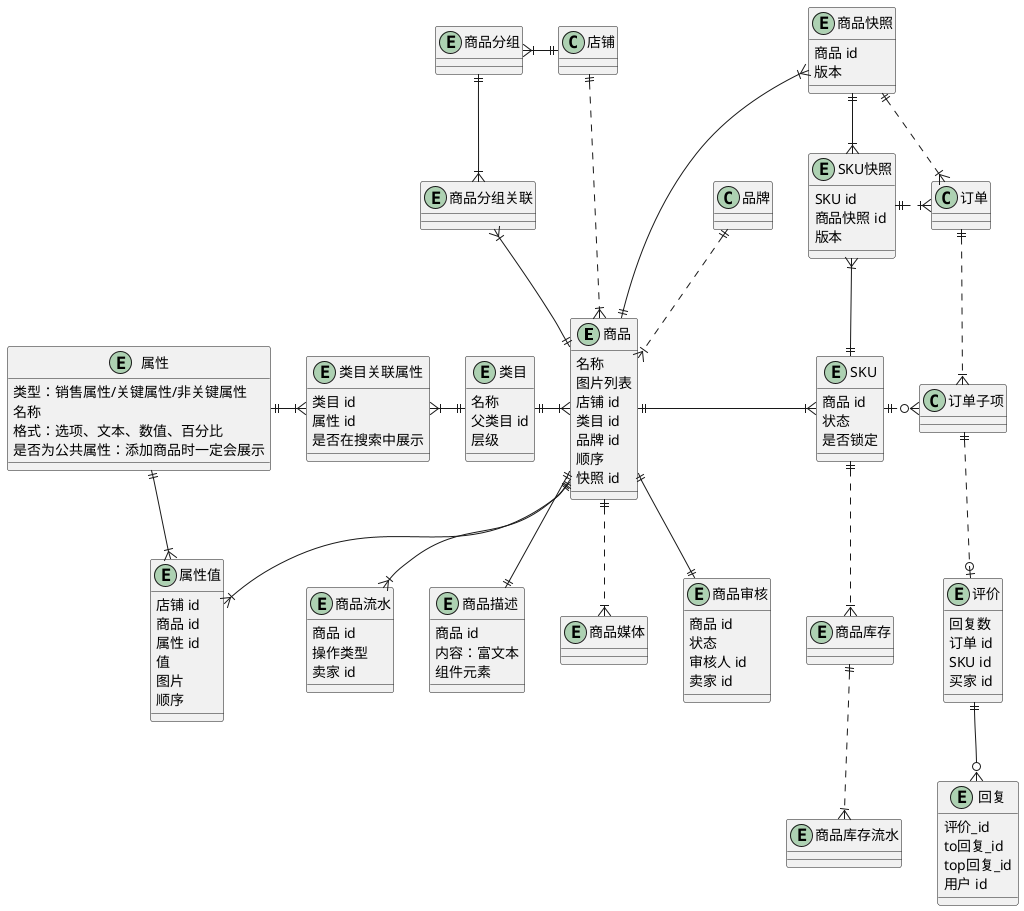 @startuml 商品UML

' ==================== 商品 ====================
entity 商品 {
    名称
    图片列表
    店铺 id
    类目 id
    品牌 id
    顺序
    快照 id
}
entity 类目 {
    名称
    父类目 id
    层级
}
entity 商品审核 {
    商品 id
    状态
    审核人 id
    卖家 id
}
entity 商品流水 {
    商品 id
    操作类型
    卖家 id
}
entity 商品描述 {
    商品 id
    ' 字数要大于5个字符，小于25000个字符 ，受违禁词控制
    内容：富文本
    组件元素
}
entity 商品媒体 {
    ' 暂不做
}
entity 商品分组 {

}
entity 商品分组关联 {

}
' entity 后台类目 {
' 
' }

店铺 ||..|{ 商品
商品 }|.u.|| 品牌
类目 ||-|{ 商品
商品 ||--|| 商品审核
商品 ||--|{ 商品流水
商品 ||--|| 商品描述
商品 ||..|{ 商品媒体
' 分组
店铺 ||-l-|{ 商品分组
商品分组关联 }|-u-|| 商品分组
商品 ||-u-|{ 商品分组关联


' ==================== 订单 ====================
entity SKU {
    商品 id
    状态
    是否锁定
}
entity 商品库存 {
    ' 暂不做
}
entity 商品库存流水 {
    ' 暂不做
}
entity 商品快照 {
    商品 id
    版本
}
entity SKU快照 {
    SKU id
    商品快照 id
    版本
}

商品 ||-|{ SKU
SKU ||..|{ 商品库存
商品库存 ||..|{ 商品库存流水
SKU ||.o{ 订单子项
' 快照
SKU ||-u-|{ SKU快照
SKU快照 ||.|{ 订单
商品快照 ||--|{ SKU快照
商品 ||-u-|{ 商品快照
商品快照 ||.|{ 订单

' ==================== 属性 ====================
entity 属性 {
    ' 类目不同，属性不同
    类型：销售属性/关键属性/非关键属性
    名称
    格式：选项、文本、数值、百分比
    是否为公共属性：添加商品时一定会展示
}
entity 类目关联属性 {
    类目 id
    属性 id
    是否在搜索中展示
}
entity 属性值 {
    店铺 id
    商品 id
    属性 id
    值
    图片
    顺序
}

属性 ||-|{ 类目关联属性
类目关联属性 }|-|| 类目
属性 ||--|{ 属性值
商品 ||--|{ 属性值


' ==================== 评价 ====================
entity 评价 {
    回复数
    订单 id
    SKU id
    买家 id
}
entity 回复 {
    评价_id
    to回复_id
    top回复_id
    用户 id
}


评价 |o.u.|| 订单子项
订单子项 }|.u.|| 订单
评价 ||--o{ 回复

@enduml